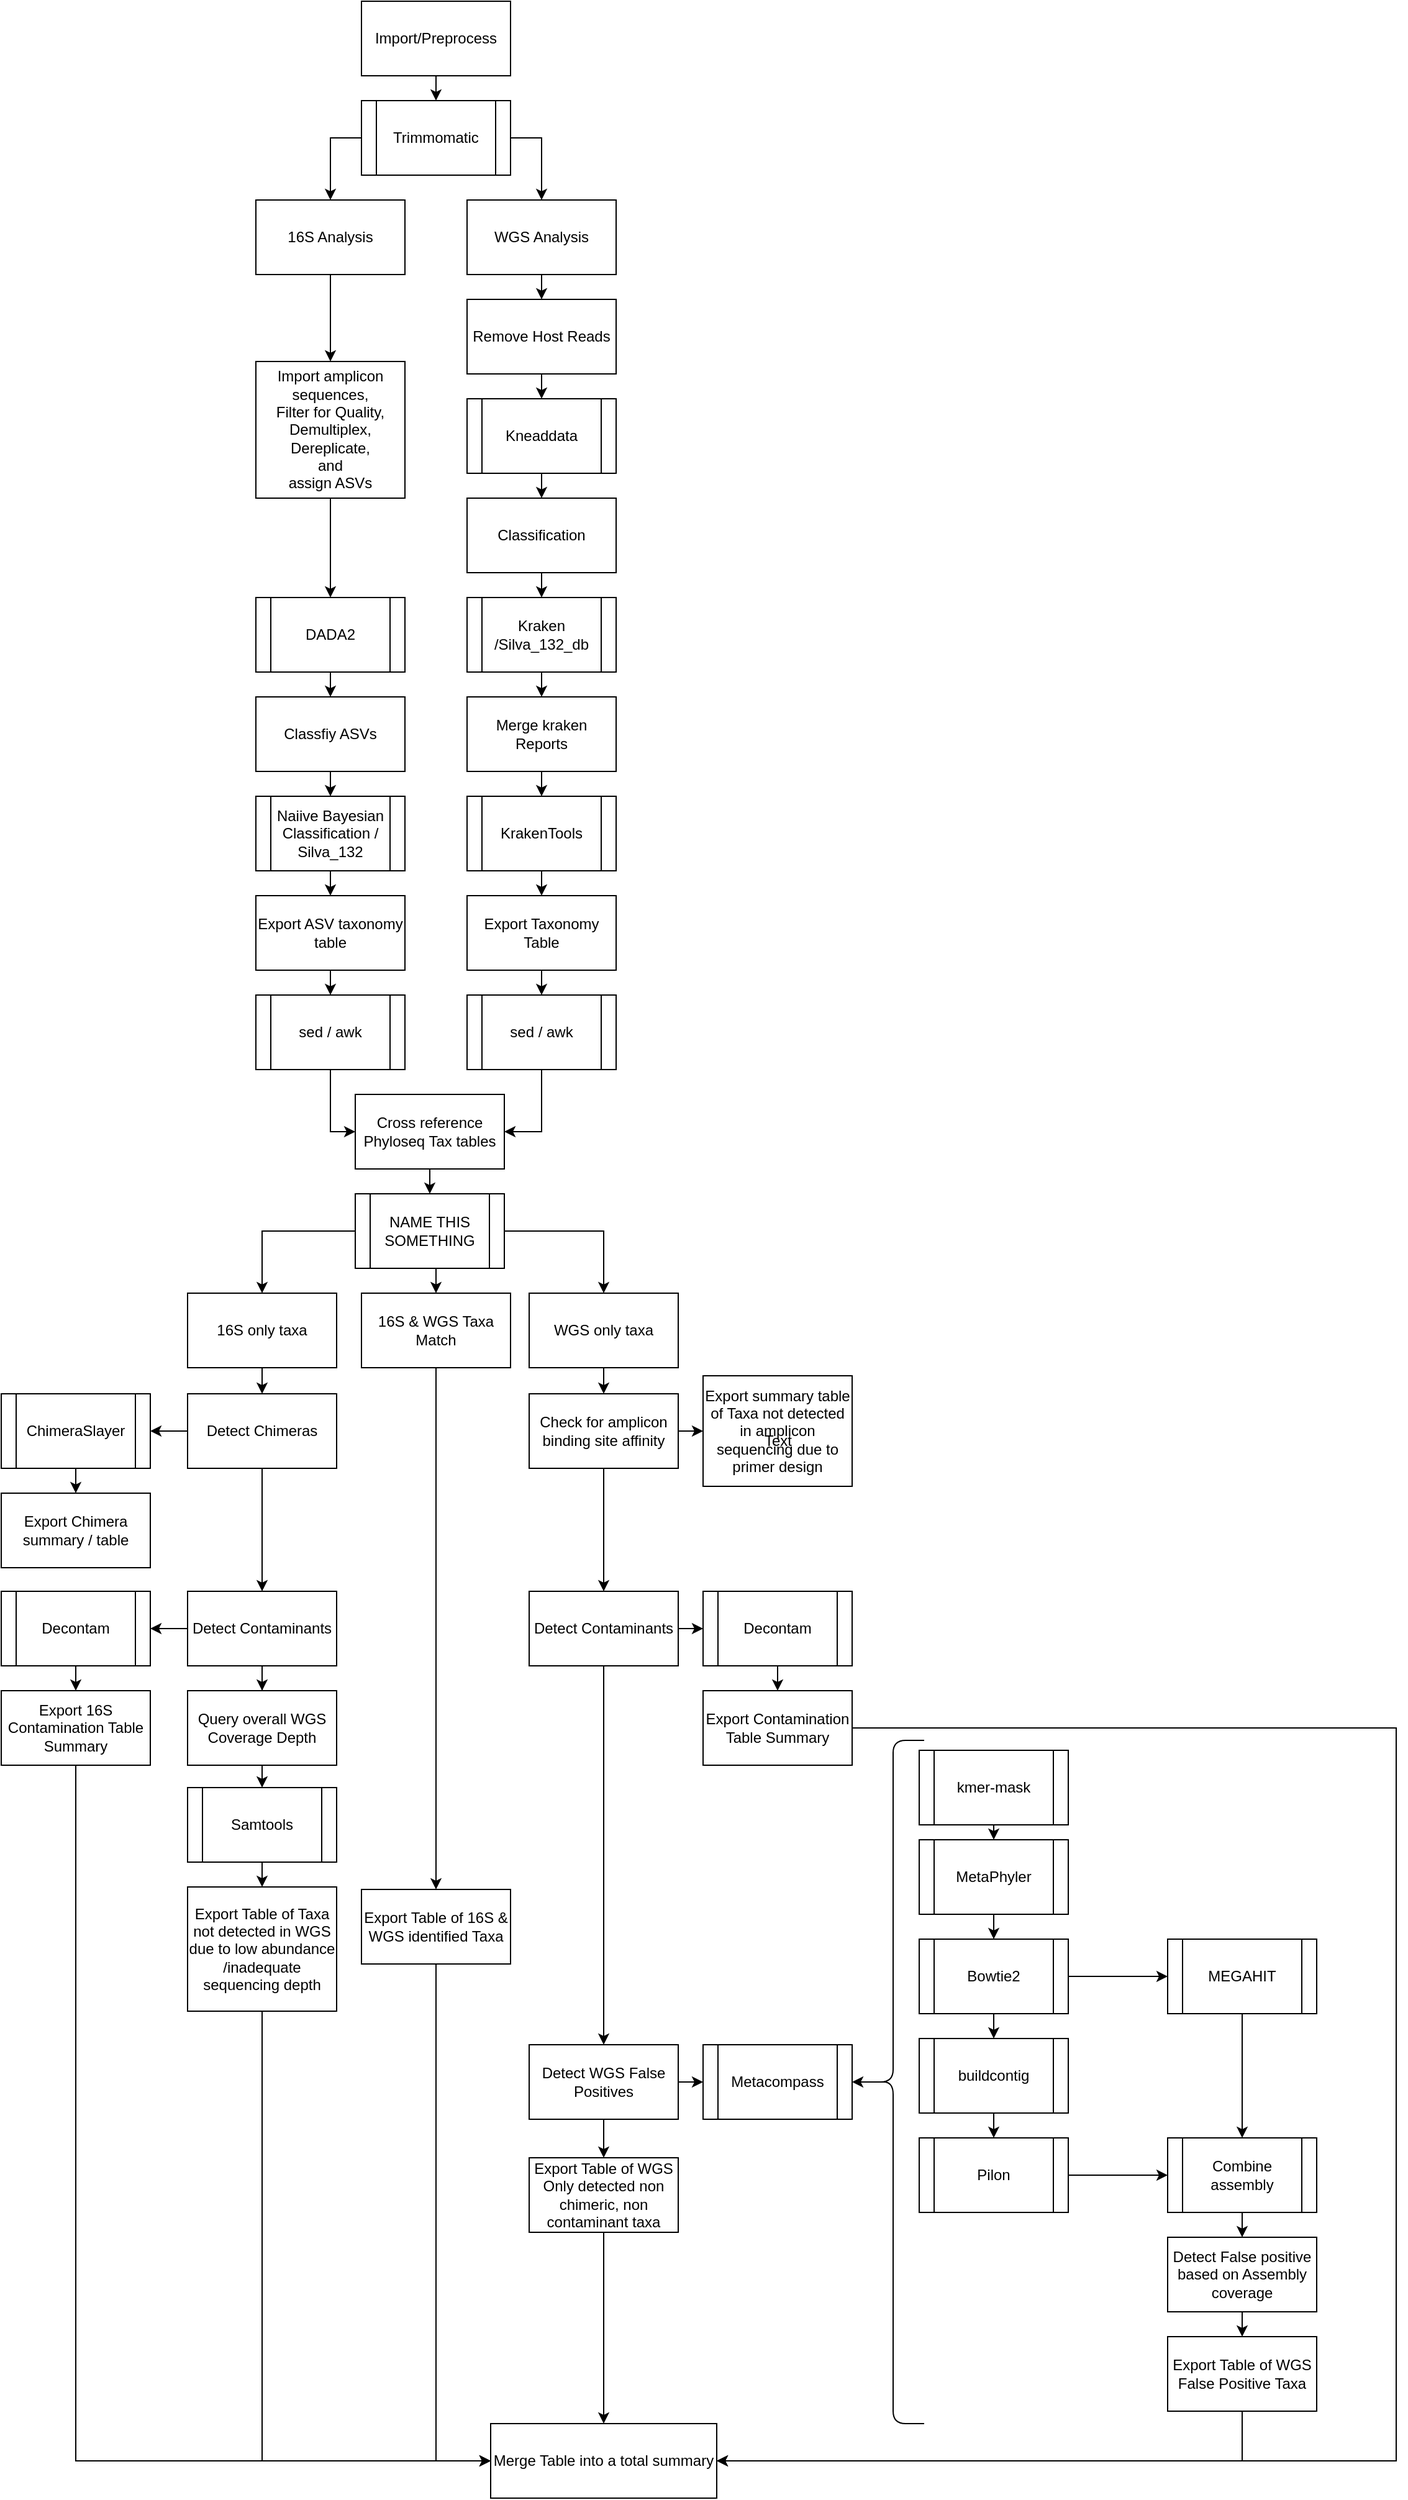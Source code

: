 <mxfile version="12.3.3" type="github" pages="1">
  <diagram id="aIfodTEEhpYNLTLujZq8" name="Page-1">
    <mxGraphModel dx="1662" dy="763" grid="1" gridSize="10" guides="1" tooltips="1" connect="1" arrows="1" fold="1" page="1" pageScale="1" pageWidth="850" pageHeight="1100" math="0" shadow="0">
      <root>
        <mxCell id="0"/>
        <mxCell id="1" parent="0"/>
        <mxCell id="L1kEnAJ-R0f61a4gFqN5-131" style="edgeStyle=elbowEdgeStyle;rounded=0;orthogonalLoop=1;jettySize=auto;html=1;exitX=0.5;exitY=1;exitDx=0;exitDy=0;entryX=0.5;entryY=0;entryDx=0;entryDy=0;" edge="1" parent="1" source="z1Qga7K4hBXqa47U3bRo-22" target="z1Qga7K4hBXqa47U3bRo-24">
          <mxGeometry relative="1" as="geometry"/>
        </mxCell>
        <mxCell id="z1Qga7K4hBXqa47U3bRo-22" value="Import amplicon sequences, &lt;br&gt;Filter for Quality, Demultiplex, Dereplicate, &lt;br&gt;and &lt;br&gt;assign ASVs" style="rounded=0;whiteSpace=wrap;html=1;" parent="1" vertex="1">
          <mxGeometry x="282" y="290" width="120" height="110" as="geometry"/>
        </mxCell>
        <mxCell id="L1kEnAJ-R0f61a4gFqN5-130" style="edgeStyle=elbowEdgeStyle;rounded=0;orthogonalLoop=1;jettySize=auto;html=1;exitX=0.5;exitY=1;exitDx=0;exitDy=0;" edge="1" parent="1" source="z1Qga7K4hBXqa47U3bRo-24" target="z1Qga7K4hBXqa47U3bRo-25">
          <mxGeometry relative="1" as="geometry"/>
        </mxCell>
        <mxCell id="z1Qga7K4hBXqa47U3bRo-24" value="DADA2" style="shape=process;whiteSpace=wrap;html=1;backgroundOutline=1;" parent="1" vertex="1">
          <mxGeometry x="282" y="480" width="120" height="60" as="geometry"/>
        </mxCell>
        <mxCell id="L1kEnAJ-R0f61a4gFqN5-129" style="edgeStyle=elbowEdgeStyle;rounded=0;orthogonalLoop=1;jettySize=auto;html=1;exitX=0.5;exitY=1;exitDx=0;exitDy=0;" edge="1" parent="1" source="z1Qga7K4hBXqa47U3bRo-25" target="z1Qga7K4hBXqa47U3bRo-26">
          <mxGeometry relative="1" as="geometry"/>
        </mxCell>
        <mxCell id="z1Qga7K4hBXqa47U3bRo-25" value="Classfiy ASVs" style="rounded=0;whiteSpace=wrap;html=1;" parent="1" vertex="1">
          <mxGeometry x="282" y="560" width="120" height="60" as="geometry"/>
        </mxCell>
        <mxCell id="L1kEnAJ-R0f61a4gFqN5-128" style="edgeStyle=elbowEdgeStyle;rounded=0;orthogonalLoop=1;jettySize=auto;html=1;exitX=0.5;exitY=1;exitDx=0;exitDy=0;entryX=0.5;entryY=0;entryDx=0;entryDy=0;" edge="1" parent="1" source="z1Qga7K4hBXqa47U3bRo-26" target="z1Qga7K4hBXqa47U3bRo-27">
          <mxGeometry relative="1" as="geometry"/>
        </mxCell>
        <mxCell id="z1Qga7K4hBXqa47U3bRo-26" value="Naiive Bayesian Classification / Silva_132" style="shape=process;whiteSpace=wrap;html=1;backgroundOutline=1;" parent="1" vertex="1">
          <mxGeometry x="282" y="640" width="120" height="60" as="geometry"/>
        </mxCell>
        <mxCell id="L1kEnAJ-R0f61a4gFqN5-127" style="edgeStyle=elbowEdgeStyle;rounded=0;orthogonalLoop=1;jettySize=auto;html=1;exitX=0.5;exitY=1;exitDx=0;exitDy=0;entryX=0.5;entryY=0;entryDx=0;entryDy=0;" edge="1" parent="1" source="z1Qga7K4hBXqa47U3bRo-27" target="z1Qga7K4hBXqa47U3bRo-28">
          <mxGeometry relative="1" as="geometry"/>
        </mxCell>
        <mxCell id="z1Qga7K4hBXqa47U3bRo-27" value="Export ASV taxonomy table" style="rounded=0;whiteSpace=wrap;html=1;" parent="1" vertex="1">
          <mxGeometry x="282" y="720" width="120" height="60" as="geometry"/>
        </mxCell>
        <mxCell id="L1kEnAJ-R0f61a4gFqN5-117" style="edgeStyle=elbowEdgeStyle;rounded=0;orthogonalLoop=1;jettySize=auto;html=1;exitX=0.5;exitY=1;exitDx=0;exitDy=0;entryX=0;entryY=0.5;entryDx=0;entryDy=0;" edge="1" parent="1" source="z1Qga7K4hBXqa47U3bRo-28" target="L1kEnAJ-R0f61a4gFqN5-6">
          <mxGeometry relative="1" as="geometry">
            <Array as="points">
              <mxPoint x="342" y="880"/>
            </Array>
          </mxGeometry>
        </mxCell>
        <mxCell id="z1Qga7K4hBXqa47U3bRo-28" value="sed / awk" style="shape=process;whiteSpace=wrap;html=1;backgroundOutline=1;" parent="1" vertex="1">
          <mxGeometry x="282" y="800" width="120" height="60" as="geometry"/>
        </mxCell>
        <mxCell id="L1kEnAJ-R0f61a4gFqN5-132" style="edgeStyle=elbowEdgeStyle;rounded=0;orthogonalLoop=1;jettySize=auto;html=1;exitX=0.5;exitY=1;exitDx=0;exitDy=0;entryX=0.5;entryY=0;entryDx=0;entryDy=0;" edge="1" parent="1" source="vO8cuKI6ajwZZJrB0dNT-1" target="z1Qga7K4hBXqa47U3bRo-22">
          <mxGeometry relative="1" as="geometry"/>
        </mxCell>
        <mxCell id="vO8cuKI6ajwZZJrB0dNT-1" value="16S Analysis" style="rounded=0;whiteSpace=wrap;html=1;" parent="1" vertex="1">
          <mxGeometry x="282" y="160" width="120" height="60" as="geometry"/>
        </mxCell>
        <mxCell id="L1kEnAJ-R0f61a4gFqN5-143" style="edgeStyle=elbowEdgeStyle;rounded=0;orthogonalLoop=1;jettySize=auto;html=1;exitX=0.5;exitY=1;exitDx=0;exitDy=0;entryX=0.5;entryY=0;entryDx=0;entryDy=0;" edge="1" parent="1" source="vO8cuKI6ajwZZJrB0dNT-2" target="vO8cuKI6ajwZZJrB0dNT-3">
          <mxGeometry relative="1" as="geometry"/>
        </mxCell>
        <mxCell id="vO8cuKI6ajwZZJrB0dNT-2" value="Import/Preprocess" style="rounded=0;whiteSpace=wrap;html=1;" parent="1" vertex="1">
          <mxGeometry x="367" width="120" height="60" as="geometry"/>
        </mxCell>
        <mxCell id="L1kEnAJ-R0f61a4gFqN5-141" style="edgeStyle=elbowEdgeStyle;rounded=0;orthogonalLoop=1;jettySize=auto;html=1;exitX=0;exitY=0.5;exitDx=0;exitDy=0;entryX=0.5;entryY=0;entryDx=0;entryDy=0;" edge="1" parent="1" source="vO8cuKI6ajwZZJrB0dNT-3" target="vO8cuKI6ajwZZJrB0dNT-1">
          <mxGeometry relative="1" as="geometry">
            <Array as="points">
              <mxPoint x="342" y="130"/>
            </Array>
          </mxGeometry>
        </mxCell>
        <mxCell id="L1kEnAJ-R0f61a4gFqN5-142" style="edgeStyle=elbowEdgeStyle;rounded=0;orthogonalLoop=1;jettySize=auto;html=1;exitX=1;exitY=0.5;exitDx=0;exitDy=0;entryX=0.5;entryY=0;entryDx=0;entryDy=0;" edge="1" parent="1" source="vO8cuKI6ajwZZJrB0dNT-3" target="vO8cuKI6ajwZZJrB0dNT-10">
          <mxGeometry relative="1" as="geometry">
            <Array as="points">
              <mxPoint x="512" y="140"/>
            </Array>
          </mxGeometry>
        </mxCell>
        <mxCell id="vO8cuKI6ajwZZJrB0dNT-3" value="Trimmomatic" style="shape=process;whiteSpace=wrap;html=1;backgroundOutline=1;" parent="1" vertex="1">
          <mxGeometry x="367" y="80" width="120" height="60" as="geometry"/>
        </mxCell>
        <mxCell id="L1kEnAJ-R0f61a4gFqN5-134" style="edgeStyle=elbowEdgeStyle;rounded=0;orthogonalLoop=1;jettySize=auto;html=1;exitX=0.5;exitY=1;exitDx=0;exitDy=0;entryX=0.5;entryY=0;entryDx=0;entryDy=0;" edge="1" parent="1" source="vO8cuKI6ajwZZJrB0dNT-4" target="vO8cuKI6ajwZZJrB0dNT-5">
          <mxGeometry relative="1" as="geometry"/>
        </mxCell>
        <mxCell id="vO8cuKI6ajwZZJrB0dNT-4" value="Remove Host Reads" style="rounded=0;whiteSpace=wrap;html=1;" parent="1" vertex="1">
          <mxGeometry x="452" y="240" width="120" height="60" as="geometry"/>
        </mxCell>
        <mxCell id="L1kEnAJ-R0f61a4gFqN5-135" style="edgeStyle=elbowEdgeStyle;rounded=0;orthogonalLoop=1;jettySize=auto;html=1;exitX=0.5;exitY=1;exitDx=0;exitDy=0;" edge="1" parent="1" source="vO8cuKI6ajwZZJrB0dNT-5" target="vO8cuKI6ajwZZJrB0dNT-6">
          <mxGeometry relative="1" as="geometry"/>
        </mxCell>
        <mxCell id="vO8cuKI6ajwZZJrB0dNT-5" value="Kneaddata" style="shape=process;whiteSpace=wrap;html=1;backgroundOutline=1;" parent="1" vertex="1">
          <mxGeometry x="452" y="320" width="120" height="60" as="geometry"/>
        </mxCell>
        <mxCell id="L1kEnAJ-R0f61a4gFqN5-136" style="edgeStyle=elbowEdgeStyle;rounded=0;orthogonalLoop=1;jettySize=auto;html=1;exitX=0.5;exitY=1;exitDx=0;exitDy=0;" edge="1" parent="1" source="vO8cuKI6ajwZZJrB0dNT-6" target="vO8cuKI6ajwZZJrB0dNT-7">
          <mxGeometry relative="1" as="geometry"/>
        </mxCell>
        <mxCell id="vO8cuKI6ajwZZJrB0dNT-6" value="Classification" style="rounded=0;whiteSpace=wrap;html=1;" parent="1" vertex="1">
          <mxGeometry x="452" y="400" width="120" height="60" as="geometry"/>
        </mxCell>
        <mxCell id="L1kEnAJ-R0f61a4gFqN5-137" style="edgeStyle=elbowEdgeStyle;rounded=0;orthogonalLoop=1;jettySize=auto;html=1;exitX=0.5;exitY=1;exitDx=0;exitDy=0;" edge="1" parent="1" source="vO8cuKI6ajwZZJrB0dNT-7" target="vO8cuKI6ajwZZJrB0dNT-8">
          <mxGeometry relative="1" as="geometry"/>
        </mxCell>
        <mxCell id="vO8cuKI6ajwZZJrB0dNT-7" value="Kraken /Silva_132_db" style="shape=process;whiteSpace=wrap;html=1;backgroundOutline=1;" parent="1" vertex="1">
          <mxGeometry x="452" y="480" width="120" height="60" as="geometry"/>
        </mxCell>
        <mxCell id="L1kEnAJ-R0f61a4gFqN5-138" style="edgeStyle=elbowEdgeStyle;rounded=0;orthogonalLoop=1;jettySize=auto;html=1;exitX=0.5;exitY=1;exitDx=0;exitDy=0;entryX=0.5;entryY=0;entryDx=0;entryDy=0;" edge="1" parent="1" source="vO8cuKI6ajwZZJrB0dNT-8" target="vO8cuKI6ajwZZJrB0dNT-9">
          <mxGeometry relative="1" as="geometry"/>
        </mxCell>
        <mxCell id="vO8cuKI6ajwZZJrB0dNT-8" value="Merge kraken Reports" style="rounded=0;whiteSpace=wrap;html=1;" parent="1" vertex="1">
          <mxGeometry x="452" y="560" width="120" height="60" as="geometry"/>
        </mxCell>
        <mxCell id="L1kEnAJ-R0f61a4gFqN5-139" style="edgeStyle=elbowEdgeStyle;rounded=0;orthogonalLoop=1;jettySize=auto;html=1;exitX=0.5;exitY=1;exitDx=0;exitDy=0;entryX=0.5;entryY=0;entryDx=0;entryDy=0;" edge="1" parent="1" source="vO8cuKI6ajwZZJrB0dNT-9" target="L1kEnAJ-R0f61a4gFqN5-2">
          <mxGeometry relative="1" as="geometry"/>
        </mxCell>
        <mxCell id="vO8cuKI6ajwZZJrB0dNT-9" value="KrakenTools" style="shape=process;whiteSpace=wrap;html=1;backgroundOutline=1;" parent="1" vertex="1">
          <mxGeometry x="452" y="640" width="120" height="60" as="geometry"/>
        </mxCell>
        <mxCell id="L1kEnAJ-R0f61a4gFqN5-133" style="edgeStyle=elbowEdgeStyle;rounded=0;orthogonalLoop=1;jettySize=auto;html=1;exitX=0.5;exitY=1;exitDx=0;exitDy=0;entryX=0.5;entryY=0;entryDx=0;entryDy=0;" edge="1" parent="1" source="vO8cuKI6ajwZZJrB0dNT-10" target="vO8cuKI6ajwZZJrB0dNT-4">
          <mxGeometry relative="1" as="geometry"/>
        </mxCell>
        <mxCell id="vO8cuKI6ajwZZJrB0dNT-10" value="WGS Analysis" style="rounded=0;whiteSpace=wrap;html=1;" parent="1" vertex="1">
          <mxGeometry x="452" y="160" width="120" height="60" as="geometry"/>
        </mxCell>
        <mxCell id="L1kEnAJ-R0f61a4gFqN5-140" style="edgeStyle=elbowEdgeStyle;rounded=0;orthogonalLoop=1;jettySize=auto;html=1;exitX=0.5;exitY=1;exitDx=0;exitDy=0;entryX=0.5;entryY=0;entryDx=0;entryDy=0;" edge="1" parent="1" source="L1kEnAJ-R0f61a4gFqN5-2" target="L1kEnAJ-R0f61a4gFqN5-5">
          <mxGeometry relative="1" as="geometry"/>
        </mxCell>
        <mxCell id="L1kEnAJ-R0f61a4gFqN5-2" value="Export Taxonomy Table" style="rounded=0;whiteSpace=wrap;html=1;" vertex="1" parent="1">
          <mxGeometry x="452" y="720" width="120" height="60" as="geometry"/>
        </mxCell>
        <mxCell id="L1kEnAJ-R0f61a4gFqN5-115" style="edgeStyle=elbowEdgeStyle;rounded=0;orthogonalLoop=1;jettySize=auto;html=1;exitX=0.5;exitY=1;exitDx=0;exitDy=0;entryX=1;entryY=0.5;entryDx=0;entryDy=0;" edge="1" parent="1" source="L1kEnAJ-R0f61a4gFqN5-5" target="L1kEnAJ-R0f61a4gFqN5-6">
          <mxGeometry relative="1" as="geometry">
            <Array as="points">
              <mxPoint x="512" y="890"/>
            </Array>
          </mxGeometry>
        </mxCell>
        <mxCell id="L1kEnAJ-R0f61a4gFqN5-5" value="sed / awk" style="shape=process;whiteSpace=wrap;html=1;backgroundOutline=1;" vertex="1" parent="1">
          <mxGeometry x="452" y="800" width="120" height="60" as="geometry"/>
        </mxCell>
        <mxCell id="L1kEnAJ-R0f61a4gFqN5-144" style="edgeStyle=elbowEdgeStyle;rounded=0;orthogonalLoop=1;jettySize=auto;html=1;exitX=0.5;exitY=1;exitDx=0;exitDy=0;entryX=0.5;entryY=0;entryDx=0;entryDy=0;" edge="1" parent="1" source="L1kEnAJ-R0f61a4gFqN5-6" target="L1kEnAJ-R0f61a4gFqN5-7">
          <mxGeometry relative="1" as="geometry"/>
        </mxCell>
        <mxCell id="L1kEnAJ-R0f61a4gFqN5-6" value="Cross reference Phyloseq Tax tables" style="rounded=0;whiteSpace=wrap;html=1;" vertex="1" parent="1">
          <mxGeometry x="362" y="880" width="120" height="60" as="geometry"/>
        </mxCell>
        <mxCell id="L1kEnAJ-R0f61a4gFqN5-18" style="edgeStyle=orthogonalEdgeStyle;rounded=0;orthogonalLoop=1;jettySize=auto;html=1;exitX=0.5;exitY=1;exitDx=0;exitDy=0;entryX=0.5;entryY=0;entryDx=0;entryDy=0;" edge="1" parent="1" source="L1kEnAJ-R0f61a4gFqN5-7" target="L1kEnAJ-R0f61a4gFqN5-9">
          <mxGeometry relative="1" as="geometry"/>
        </mxCell>
        <mxCell id="L1kEnAJ-R0f61a4gFqN5-19" style="edgeStyle=orthogonalEdgeStyle;rounded=0;orthogonalLoop=1;jettySize=auto;html=1;exitX=0;exitY=0.5;exitDx=0;exitDy=0;entryX=0.5;entryY=0;entryDx=0;entryDy=0;" edge="1" parent="1" source="L1kEnAJ-R0f61a4gFqN5-7" target="L1kEnAJ-R0f61a4gFqN5-8">
          <mxGeometry relative="1" as="geometry"/>
        </mxCell>
        <mxCell id="L1kEnAJ-R0f61a4gFqN5-20" style="edgeStyle=orthogonalEdgeStyle;rounded=0;orthogonalLoop=1;jettySize=auto;html=1;exitX=1;exitY=0.5;exitDx=0;exitDy=0;entryX=0.5;entryY=0;entryDx=0;entryDy=0;" edge="1" parent="1" source="L1kEnAJ-R0f61a4gFqN5-7" target="L1kEnAJ-R0f61a4gFqN5-10">
          <mxGeometry relative="1" as="geometry"/>
        </mxCell>
        <mxCell id="L1kEnAJ-R0f61a4gFqN5-7" value="NAME THIS SOMETHING" style="shape=process;whiteSpace=wrap;html=1;backgroundOutline=1;" vertex="1" parent="1">
          <mxGeometry x="362" y="960" width="120" height="60" as="geometry"/>
        </mxCell>
        <mxCell id="L1kEnAJ-R0f61a4gFqN5-12" value="" style="edgeStyle=orthogonalEdgeStyle;rounded=0;orthogonalLoop=1;jettySize=auto;html=1;" edge="1" parent="1" source="L1kEnAJ-R0f61a4gFqN5-8" target="L1kEnAJ-R0f61a4gFqN5-11">
          <mxGeometry relative="1" as="geometry"/>
        </mxCell>
        <mxCell id="L1kEnAJ-R0f61a4gFqN5-8" value="16S only taxa" style="rounded=0;whiteSpace=wrap;html=1;" vertex="1" parent="1">
          <mxGeometry x="227" y="1040" width="120" height="60" as="geometry"/>
        </mxCell>
        <mxCell id="L1kEnAJ-R0f61a4gFqN5-26" value="" style="edgeStyle=orthogonalEdgeStyle;rounded=0;orthogonalLoop=1;jettySize=auto;html=1;" edge="1" parent="1" source="L1kEnAJ-R0f61a4gFqN5-11" target="L1kEnAJ-R0f61a4gFqN5-25">
          <mxGeometry relative="1" as="geometry"/>
        </mxCell>
        <mxCell id="L1kEnAJ-R0f61a4gFqN5-30" value="" style="edgeStyle=orthogonalEdgeStyle;rounded=0;orthogonalLoop=1;jettySize=auto;html=1;entryX=1;entryY=0.5;entryDx=0;entryDy=0;" edge="1" parent="1" source="L1kEnAJ-R0f61a4gFqN5-11" target="L1kEnAJ-R0f61a4gFqN5-31">
          <mxGeometry relative="1" as="geometry">
            <mxPoint x="147" y="1210" as="targetPoint"/>
          </mxGeometry>
        </mxCell>
        <mxCell id="L1kEnAJ-R0f61a4gFqN5-11" value="Detect Chimeras" style="rounded=0;whiteSpace=wrap;html=1;" vertex="1" parent="1">
          <mxGeometry x="227" y="1121" width="120" height="60" as="geometry"/>
        </mxCell>
        <mxCell id="L1kEnAJ-R0f61a4gFqN5-28" value="" style="edgeStyle=orthogonalEdgeStyle;rounded=0;orthogonalLoop=1;jettySize=auto;html=1;" edge="1" parent="1" source="L1kEnAJ-R0f61a4gFqN5-25" target="L1kEnAJ-R0f61a4gFqN5-27">
          <mxGeometry relative="1" as="geometry"/>
        </mxCell>
        <mxCell id="L1kEnAJ-R0f61a4gFqN5-35" style="edgeStyle=orthogonalEdgeStyle;rounded=0;orthogonalLoop=1;jettySize=auto;html=1;exitX=0;exitY=0.5;exitDx=0;exitDy=0;entryX=1;entryY=0.5;entryDx=0;entryDy=0;" edge="1" parent="1" source="L1kEnAJ-R0f61a4gFqN5-25" target="L1kEnAJ-R0f61a4gFqN5-34">
          <mxGeometry relative="1" as="geometry"/>
        </mxCell>
        <mxCell id="L1kEnAJ-R0f61a4gFqN5-25" value="Detect Contaminants" style="rounded=0;whiteSpace=wrap;html=1;" vertex="1" parent="1">
          <mxGeometry x="227" y="1280" width="120" height="60" as="geometry"/>
        </mxCell>
        <mxCell id="L1kEnAJ-R0f61a4gFqN5-113" style="edgeStyle=elbowEdgeStyle;rounded=0;orthogonalLoop=1;jettySize=auto;html=1;exitX=0.5;exitY=1;exitDx=0;exitDy=0;entryX=0.5;entryY=0;entryDx=0;entryDy=0;" edge="1" parent="1" source="L1kEnAJ-R0f61a4gFqN5-27" target="L1kEnAJ-R0f61a4gFqN5-57">
          <mxGeometry relative="1" as="geometry"/>
        </mxCell>
        <mxCell id="L1kEnAJ-R0f61a4gFqN5-27" value="Query overall WGS Coverage Depth" style="rounded=0;whiteSpace=wrap;html=1;" vertex="1" parent="1">
          <mxGeometry x="227" y="1360" width="120" height="60" as="geometry"/>
        </mxCell>
        <mxCell id="L1kEnAJ-R0f61a4gFqN5-14" value="" style="edgeStyle=orthogonalEdgeStyle;rounded=0;orthogonalLoop=1;jettySize=auto;html=1;" edge="1" parent="1" source="L1kEnAJ-R0f61a4gFqN5-9" target="L1kEnAJ-R0f61a4gFqN5-13">
          <mxGeometry relative="1" as="geometry"/>
        </mxCell>
        <mxCell id="L1kEnAJ-R0f61a4gFqN5-9" value="16S &amp;amp; WGS Taxa Match" style="rounded=0;whiteSpace=wrap;html=1;" vertex="1" parent="1">
          <mxGeometry x="367" y="1040" width="120" height="60" as="geometry"/>
        </mxCell>
        <mxCell id="L1kEnAJ-R0f61a4gFqN5-146" style="edgeStyle=elbowEdgeStyle;rounded=0;orthogonalLoop=1;jettySize=auto;html=1;exitX=0.5;exitY=1;exitDx=0;exitDy=0;entryX=0;entryY=0.5;entryDx=0;entryDy=0;" edge="1" parent="1" source="L1kEnAJ-R0f61a4gFqN5-13" target="L1kEnAJ-R0f61a4gFqN5-119">
          <mxGeometry relative="1" as="geometry">
            <Array as="points">
              <mxPoint x="427" y="1890"/>
            </Array>
          </mxGeometry>
        </mxCell>
        <mxCell id="L1kEnAJ-R0f61a4gFqN5-13" value="Export Table of 16S &amp;amp; WGS identified Taxa" style="rounded=0;whiteSpace=wrap;html=1;" vertex="1" parent="1">
          <mxGeometry x="367" y="1520" width="120" height="60" as="geometry"/>
        </mxCell>
        <mxCell id="L1kEnAJ-R0f61a4gFqN5-16" value="" style="edgeStyle=orthogonalEdgeStyle;rounded=0;orthogonalLoop=1;jettySize=auto;html=1;" edge="1" parent="1" source="L1kEnAJ-R0f61a4gFqN5-10" target="L1kEnAJ-R0f61a4gFqN5-15">
          <mxGeometry relative="1" as="geometry"/>
        </mxCell>
        <mxCell id="L1kEnAJ-R0f61a4gFqN5-10" value="WGS only taxa" style="rounded=0;whiteSpace=wrap;html=1;" vertex="1" parent="1">
          <mxGeometry x="502" y="1040" width="120" height="60" as="geometry"/>
        </mxCell>
        <mxCell id="L1kEnAJ-R0f61a4gFqN5-22" value="" style="edgeStyle=orthogonalEdgeStyle;rounded=0;orthogonalLoop=1;jettySize=auto;html=1;" edge="1" parent="1" source="L1kEnAJ-R0f61a4gFqN5-15" target="L1kEnAJ-R0f61a4gFqN5-21">
          <mxGeometry relative="1" as="geometry"/>
        </mxCell>
        <mxCell id="L1kEnAJ-R0f61a4gFqN5-111" style="edgeStyle=elbowEdgeStyle;rounded=0;orthogonalLoop=1;jettySize=auto;html=1;exitX=1;exitY=0.5;exitDx=0;exitDy=0;" edge="1" parent="1" source="L1kEnAJ-R0f61a4gFqN5-15" target="L1kEnAJ-R0f61a4gFqN5-61">
          <mxGeometry relative="1" as="geometry"/>
        </mxCell>
        <mxCell id="L1kEnAJ-R0f61a4gFqN5-15" value="Check for amplicon binding site affinity" style="rounded=0;whiteSpace=wrap;html=1;" vertex="1" parent="1">
          <mxGeometry x="502" y="1121" width="120" height="60" as="geometry"/>
        </mxCell>
        <mxCell id="L1kEnAJ-R0f61a4gFqN5-61" value="Export summary table of Taxa not detected in amplicon sequencing due to primer design" style="rounded=0;whiteSpace=wrap;html=1;" vertex="1" parent="1">
          <mxGeometry x="642" y="1106.5" width="120" height="89" as="geometry"/>
        </mxCell>
        <mxCell id="L1kEnAJ-R0f61a4gFqN5-64" style="edgeStyle=elbowEdgeStyle;rounded=0;orthogonalLoop=1;jettySize=auto;html=1;exitX=1;exitY=0.5;exitDx=0;exitDy=0;entryX=0;entryY=0.5;entryDx=0;entryDy=0;" edge="1" parent="1" source="L1kEnAJ-R0f61a4gFqN5-21" target="L1kEnAJ-R0f61a4gFqN5-63">
          <mxGeometry relative="1" as="geometry"/>
        </mxCell>
        <mxCell id="L1kEnAJ-R0f61a4gFqN5-69" value="" style="edgeStyle=elbowEdgeStyle;rounded=0;orthogonalLoop=1;jettySize=auto;html=1;" edge="1" parent="1" source="L1kEnAJ-R0f61a4gFqN5-21" target="L1kEnAJ-R0f61a4gFqN5-68">
          <mxGeometry relative="1" as="geometry"/>
        </mxCell>
        <mxCell id="L1kEnAJ-R0f61a4gFqN5-21" value="Detect Contaminants" style="rounded=0;whiteSpace=wrap;html=1;" vertex="1" parent="1">
          <mxGeometry x="502" y="1280" width="120" height="60" as="geometry"/>
        </mxCell>
        <mxCell id="L1kEnAJ-R0f61a4gFqN5-82" style="edgeStyle=elbowEdgeStyle;rounded=0;orthogonalLoop=1;jettySize=auto;html=1;exitX=1;exitY=0.5;exitDx=0;exitDy=0;entryX=0;entryY=0.5;entryDx=0;entryDy=0;" edge="1" parent="1" source="L1kEnAJ-R0f61a4gFqN5-68" target="L1kEnAJ-R0f61a4gFqN5-81">
          <mxGeometry relative="1" as="geometry"/>
        </mxCell>
        <mxCell id="L1kEnAJ-R0f61a4gFqN5-110" style="edgeStyle=elbowEdgeStyle;rounded=0;orthogonalLoop=1;jettySize=auto;html=1;exitX=0.5;exitY=1;exitDx=0;exitDy=0;entryX=0.5;entryY=0;entryDx=0;entryDy=0;" edge="1" parent="1" source="L1kEnAJ-R0f61a4gFqN5-68" target="L1kEnAJ-R0f61a4gFqN5-23">
          <mxGeometry relative="1" as="geometry"/>
        </mxCell>
        <mxCell id="L1kEnAJ-R0f61a4gFqN5-68" value="Detect WGS False Positives" style="rounded=0;whiteSpace=wrap;html=1;" vertex="1" parent="1">
          <mxGeometry x="502" y="1645" width="120" height="60" as="geometry"/>
        </mxCell>
        <mxCell id="L1kEnAJ-R0f61a4gFqN5-123" style="edgeStyle=elbowEdgeStyle;rounded=0;orthogonalLoop=1;jettySize=auto;html=1;exitX=0.5;exitY=1;exitDx=0;exitDy=0;" edge="1" parent="1" source="L1kEnAJ-R0f61a4gFqN5-23" target="L1kEnAJ-R0f61a4gFqN5-119">
          <mxGeometry relative="1" as="geometry"/>
        </mxCell>
        <mxCell id="L1kEnAJ-R0f61a4gFqN5-23" value="Export Table of WGS Only detected non chimeric, non contaminant taxa" style="rounded=0;whiteSpace=wrap;html=1;" vertex="1" parent="1">
          <mxGeometry x="502" y="1736" width="120" height="60" as="geometry"/>
        </mxCell>
        <mxCell id="L1kEnAJ-R0f61a4gFqN5-53" style="edgeStyle=elbowEdgeStyle;rounded=0;orthogonalLoop=1;jettySize=auto;html=1;exitX=0.5;exitY=1;exitDx=0;exitDy=0;entryX=0.5;entryY=0;entryDx=0;entryDy=0;" edge="1" parent="1" source="L1kEnAJ-R0f61a4gFqN5-31" target="L1kEnAJ-R0f61a4gFqN5-52">
          <mxGeometry relative="1" as="geometry"/>
        </mxCell>
        <mxCell id="L1kEnAJ-R0f61a4gFqN5-31" value="ChimeraSlayer" style="shape=process;whiteSpace=wrap;html=1;backgroundOutline=1;" vertex="1" parent="1">
          <mxGeometry x="77" y="1121" width="120" height="60" as="geometry"/>
        </mxCell>
        <mxCell id="L1kEnAJ-R0f61a4gFqN5-56" style="edgeStyle=elbowEdgeStyle;rounded=0;orthogonalLoop=1;jettySize=auto;html=1;exitX=0.5;exitY=1;exitDx=0;exitDy=0;" edge="1" parent="1" source="L1kEnAJ-R0f61a4gFqN5-34" target="L1kEnAJ-R0f61a4gFqN5-55">
          <mxGeometry relative="1" as="geometry"/>
        </mxCell>
        <mxCell id="L1kEnAJ-R0f61a4gFqN5-34" value="Decontam" style="shape=process;whiteSpace=wrap;html=1;backgroundOutline=1;" vertex="1" parent="1">
          <mxGeometry x="77" y="1280" width="120" height="60" as="geometry"/>
        </mxCell>
        <mxCell id="L1kEnAJ-R0f61a4gFqN5-52" value="Export Chimera summary / table" style="rounded=0;whiteSpace=wrap;html=1;labelBackgroundColor=#ffffff;" vertex="1" parent="1">
          <mxGeometry x="77" y="1201" width="120" height="60" as="geometry"/>
        </mxCell>
        <mxCell id="L1kEnAJ-R0f61a4gFqN5-120" style="edgeStyle=elbowEdgeStyle;rounded=0;orthogonalLoop=1;jettySize=auto;html=1;exitX=0.5;exitY=1;exitDx=0;exitDy=0;entryX=0;entryY=0.5;entryDx=0;entryDy=0;" edge="1" parent="1" source="L1kEnAJ-R0f61a4gFqN5-55" target="L1kEnAJ-R0f61a4gFqN5-119">
          <mxGeometry relative="1" as="geometry">
            <Array as="points">
              <mxPoint x="137" y="1690"/>
            </Array>
          </mxGeometry>
        </mxCell>
        <mxCell id="L1kEnAJ-R0f61a4gFqN5-55" value="Export 16S Contamination Table Summary" style="rounded=0;whiteSpace=wrap;html=1;labelBackgroundColor=#ffffff;" vertex="1" parent="1">
          <mxGeometry x="77" y="1360" width="120" height="60" as="geometry"/>
        </mxCell>
        <mxCell id="L1kEnAJ-R0f61a4gFqN5-67" style="edgeStyle=elbowEdgeStyle;rounded=0;orthogonalLoop=1;jettySize=auto;html=1;exitX=0.5;exitY=1;exitDx=0;exitDy=0;entryX=0.5;entryY=0;entryDx=0;entryDy=0;" edge="1" parent="1" source="L1kEnAJ-R0f61a4gFqN5-57" target="L1kEnAJ-R0f61a4gFqN5-60">
          <mxGeometry relative="1" as="geometry"/>
        </mxCell>
        <mxCell id="L1kEnAJ-R0f61a4gFqN5-57" value="Samtools" style="shape=process;whiteSpace=wrap;html=1;backgroundOutline=1;labelBackgroundColor=#ffffff;" vertex="1" parent="1">
          <mxGeometry x="227" y="1438" width="120" height="60" as="geometry"/>
        </mxCell>
        <mxCell id="L1kEnAJ-R0f61a4gFqN5-121" style="edgeStyle=elbowEdgeStyle;rounded=0;orthogonalLoop=1;jettySize=auto;html=1;exitX=0.5;exitY=1;exitDx=0;exitDy=0;entryX=0;entryY=0.5;entryDx=0;entryDy=0;" edge="1" parent="1" source="L1kEnAJ-R0f61a4gFqN5-60" target="L1kEnAJ-R0f61a4gFqN5-119">
          <mxGeometry relative="1" as="geometry">
            <Array as="points">
              <mxPoint x="287" y="1810"/>
            </Array>
          </mxGeometry>
        </mxCell>
        <mxCell id="L1kEnAJ-R0f61a4gFqN5-60" value="Export Table of Taxa not detected in WGS due to low abundance /inadequate sequencing depth" style="rounded=0;whiteSpace=wrap;html=1;labelBackgroundColor=#ffffff;" vertex="1" parent="1">
          <mxGeometry x="227" y="1518" width="120" height="100" as="geometry"/>
        </mxCell>
        <mxCell id="L1kEnAJ-R0f61a4gFqN5-66" style="edgeStyle=elbowEdgeStyle;rounded=0;orthogonalLoop=1;jettySize=auto;html=1;exitX=0.5;exitY=1;exitDx=0;exitDy=0;entryX=0.5;entryY=0;entryDx=0;entryDy=0;" edge="1" parent="1" source="L1kEnAJ-R0f61a4gFqN5-63" target="L1kEnAJ-R0f61a4gFqN5-65">
          <mxGeometry relative="1" as="geometry"/>
        </mxCell>
        <mxCell id="L1kEnAJ-R0f61a4gFqN5-63" value="Decontam" style="shape=process;whiteSpace=wrap;html=1;backgroundOutline=1;labelBackgroundColor=#ffffff;" vertex="1" parent="1">
          <mxGeometry x="642" y="1280" width="120" height="60" as="geometry"/>
        </mxCell>
        <mxCell id="L1kEnAJ-R0f61a4gFqN5-124" style="edgeStyle=elbowEdgeStyle;rounded=0;orthogonalLoop=1;jettySize=auto;html=1;exitX=1;exitY=0.5;exitDx=0;exitDy=0;entryX=1;entryY=0.5;entryDx=0;entryDy=0;" edge="1" parent="1" source="L1kEnAJ-R0f61a4gFqN5-65" target="L1kEnAJ-R0f61a4gFqN5-119">
          <mxGeometry relative="1" as="geometry">
            <Array as="points">
              <mxPoint x="1200" y="1740"/>
            </Array>
          </mxGeometry>
        </mxCell>
        <mxCell id="L1kEnAJ-R0f61a4gFqN5-65" value="Export Contamination Table Summary" style="rounded=0;whiteSpace=wrap;html=1;labelBackgroundColor=#ffffff;" vertex="1" parent="1">
          <mxGeometry x="642" y="1360" width="120" height="60" as="geometry"/>
        </mxCell>
        <mxCell id="L1kEnAJ-R0f61a4gFqN5-74" value="Text" style="text;html=1;align=center;verticalAlign=middle;resizable=0;points=[];;autosize=1;" vertex="1" parent="1">
          <mxGeometry x="682" y="1149" width="40" height="20" as="geometry"/>
        </mxCell>
        <mxCell id="L1kEnAJ-R0f61a4gFqN5-81" value="Metacompass" style="shape=process;whiteSpace=wrap;html=1;backgroundOutline=1;labelBackgroundColor=#ffffff;" vertex="1" parent="1">
          <mxGeometry x="642" y="1645" width="120" height="60" as="geometry"/>
        </mxCell>
        <mxCell id="L1kEnAJ-R0f61a4gFqN5-108" style="edgeStyle=elbowEdgeStyle;rounded=0;orthogonalLoop=1;jettySize=auto;html=1;exitX=0.1;exitY=0.5;exitDx=0;exitDy=0;exitPerimeter=0;entryX=1;entryY=0.5;entryDx=0;entryDy=0;" edge="1" parent="1" source="L1kEnAJ-R0f61a4gFqN5-83" target="L1kEnAJ-R0f61a4gFqN5-81">
          <mxGeometry relative="1" as="geometry"/>
        </mxCell>
        <mxCell id="L1kEnAJ-R0f61a4gFqN5-83" value="" style="shape=curlyBracket;whiteSpace=wrap;html=1;rounded=1;labelBackgroundColor=#ffffff;" vertex="1" parent="1">
          <mxGeometry x="770" y="1400" width="50" height="550" as="geometry"/>
        </mxCell>
        <mxCell id="L1kEnAJ-R0f61a4gFqN5-86" value="" style="edgeStyle=elbowEdgeStyle;rounded=0;orthogonalLoop=1;jettySize=auto;html=1;" edge="1" parent="1" source="L1kEnAJ-R0f61a4gFqN5-84" target="L1kEnAJ-R0f61a4gFqN5-85">
          <mxGeometry relative="1" as="geometry"/>
        </mxCell>
        <mxCell id="L1kEnAJ-R0f61a4gFqN5-84" value="kmer-mask" style="shape=process;whiteSpace=wrap;html=1;backgroundOutline=1;labelBackgroundColor=#ffffff;" vertex="1" parent="1">
          <mxGeometry x="816" y="1408" width="120" height="60" as="geometry"/>
        </mxCell>
        <mxCell id="L1kEnAJ-R0f61a4gFqN5-88" value="" style="edgeStyle=elbowEdgeStyle;rounded=0;orthogonalLoop=1;jettySize=auto;html=1;" edge="1" parent="1" source="L1kEnAJ-R0f61a4gFqN5-85" target="L1kEnAJ-R0f61a4gFqN5-87">
          <mxGeometry relative="1" as="geometry"/>
        </mxCell>
        <mxCell id="L1kEnAJ-R0f61a4gFqN5-85" value="MetaPhyler" style="shape=process;whiteSpace=wrap;html=1;backgroundOutline=1;labelBackgroundColor=#ffffff;" vertex="1" parent="1">
          <mxGeometry x="816" y="1480" width="120" height="60" as="geometry"/>
        </mxCell>
        <mxCell id="L1kEnAJ-R0f61a4gFqN5-90" value="" style="edgeStyle=elbowEdgeStyle;rounded=0;orthogonalLoop=1;jettySize=auto;html=1;" edge="1" parent="1" source="L1kEnAJ-R0f61a4gFqN5-87" target="L1kEnAJ-R0f61a4gFqN5-89">
          <mxGeometry relative="1" as="geometry"/>
        </mxCell>
        <mxCell id="L1kEnAJ-R0f61a4gFqN5-96" value="" style="edgeStyle=elbowEdgeStyle;rounded=0;orthogonalLoop=1;jettySize=auto;html=1;" edge="1" parent="1" source="L1kEnAJ-R0f61a4gFqN5-87" target="L1kEnAJ-R0f61a4gFqN5-95">
          <mxGeometry relative="1" as="geometry"/>
        </mxCell>
        <mxCell id="L1kEnAJ-R0f61a4gFqN5-87" value="Bowtie2" style="shape=process;whiteSpace=wrap;html=1;backgroundOutline=1;labelBackgroundColor=#ffffff;" vertex="1" parent="1">
          <mxGeometry x="816" y="1560" width="120" height="60" as="geometry"/>
        </mxCell>
        <mxCell id="L1kEnAJ-R0f61a4gFqN5-99" style="edgeStyle=elbowEdgeStyle;rounded=0;orthogonalLoop=1;jettySize=auto;html=1;exitX=0.5;exitY=1;exitDx=0;exitDy=0;" edge="1" parent="1" source="L1kEnAJ-R0f61a4gFqN5-95" target="L1kEnAJ-R0f61a4gFqN5-93">
          <mxGeometry relative="1" as="geometry"/>
        </mxCell>
        <mxCell id="L1kEnAJ-R0f61a4gFqN5-95" value="MEGAHIT" style="shape=process;whiteSpace=wrap;html=1;backgroundOutline=1;labelBackgroundColor=#ffffff;" vertex="1" parent="1">
          <mxGeometry x="1016" y="1560" width="120" height="60" as="geometry"/>
        </mxCell>
        <mxCell id="L1kEnAJ-R0f61a4gFqN5-92" value="" style="edgeStyle=elbowEdgeStyle;rounded=0;orthogonalLoop=1;jettySize=auto;html=1;" edge="1" parent="1" source="L1kEnAJ-R0f61a4gFqN5-89" target="L1kEnAJ-R0f61a4gFqN5-91">
          <mxGeometry relative="1" as="geometry"/>
        </mxCell>
        <mxCell id="L1kEnAJ-R0f61a4gFqN5-89" value="buildcontig" style="shape=process;whiteSpace=wrap;html=1;backgroundOutline=1;labelBackgroundColor=#ffffff;" vertex="1" parent="1">
          <mxGeometry x="816" y="1640" width="120" height="60" as="geometry"/>
        </mxCell>
        <mxCell id="L1kEnAJ-R0f61a4gFqN5-94" value="" style="edgeStyle=elbowEdgeStyle;rounded=0;orthogonalLoop=1;jettySize=auto;html=1;" edge="1" parent="1" source="L1kEnAJ-R0f61a4gFqN5-91" target="L1kEnAJ-R0f61a4gFqN5-93">
          <mxGeometry relative="1" as="geometry"/>
        </mxCell>
        <mxCell id="L1kEnAJ-R0f61a4gFqN5-91" value="Pilon" style="shape=process;whiteSpace=wrap;html=1;backgroundOutline=1;labelBackgroundColor=#ffffff;" vertex="1" parent="1">
          <mxGeometry x="816" y="1720" width="120" height="60" as="geometry"/>
        </mxCell>
        <mxCell id="L1kEnAJ-R0f61a4gFqN5-101" style="edgeStyle=elbowEdgeStyle;rounded=0;orthogonalLoop=1;jettySize=auto;html=1;exitX=0.5;exitY=1;exitDx=0;exitDy=0;entryX=0.5;entryY=0;entryDx=0;entryDy=0;" edge="1" parent="1" source="L1kEnAJ-R0f61a4gFqN5-93" target="L1kEnAJ-R0f61a4gFqN5-100">
          <mxGeometry relative="1" as="geometry"/>
        </mxCell>
        <mxCell id="L1kEnAJ-R0f61a4gFqN5-93" value="Combine assembly" style="shape=process;whiteSpace=wrap;html=1;backgroundOutline=1;labelBackgroundColor=#ffffff;" vertex="1" parent="1">
          <mxGeometry x="1016" y="1720" width="120" height="60" as="geometry"/>
        </mxCell>
        <mxCell id="L1kEnAJ-R0f61a4gFqN5-103" value="" style="edgeStyle=elbowEdgeStyle;rounded=0;orthogonalLoop=1;jettySize=auto;html=1;" edge="1" parent="1" source="L1kEnAJ-R0f61a4gFqN5-100" target="L1kEnAJ-R0f61a4gFqN5-102">
          <mxGeometry relative="1" as="geometry"/>
        </mxCell>
        <mxCell id="L1kEnAJ-R0f61a4gFqN5-100" value="Detect False positive based on Assembly coverage" style="rounded=0;whiteSpace=wrap;html=1;labelBackgroundColor=#ffffff;" vertex="1" parent="1">
          <mxGeometry x="1016" y="1800" width="120" height="60" as="geometry"/>
        </mxCell>
        <mxCell id="L1kEnAJ-R0f61a4gFqN5-126" style="edgeStyle=elbowEdgeStyle;rounded=0;orthogonalLoop=1;jettySize=auto;html=1;exitX=0.5;exitY=1;exitDx=0;exitDy=0;entryX=1;entryY=0.5;entryDx=0;entryDy=0;" edge="1" parent="1" source="L1kEnAJ-R0f61a4gFqN5-102" target="L1kEnAJ-R0f61a4gFqN5-119">
          <mxGeometry relative="1" as="geometry">
            <Array as="points">
              <mxPoint x="1076" y="1950"/>
            </Array>
          </mxGeometry>
        </mxCell>
        <mxCell id="L1kEnAJ-R0f61a4gFqN5-102" value="Export Table of WGS False Positive Taxa" style="rounded=0;whiteSpace=wrap;html=1;labelBackgroundColor=#ffffff;" vertex="1" parent="1">
          <mxGeometry x="1016" y="1880" width="120" height="60" as="geometry"/>
        </mxCell>
        <mxCell id="L1kEnAJ-R0f61a4gFqN5-119" value="Merge Table into a total summary" style="rounded=0;whiteSpace=wrap;html=1;labelBackgroundColor=#ffffff;" vertex="1" parent="1">
          <mxGeometry x="471" y="1950" width="182" height="60" as="geometry"/>
        </mxCell>
      </root>
    </mxGraphModel>
  </diagram>
</mxfile>

